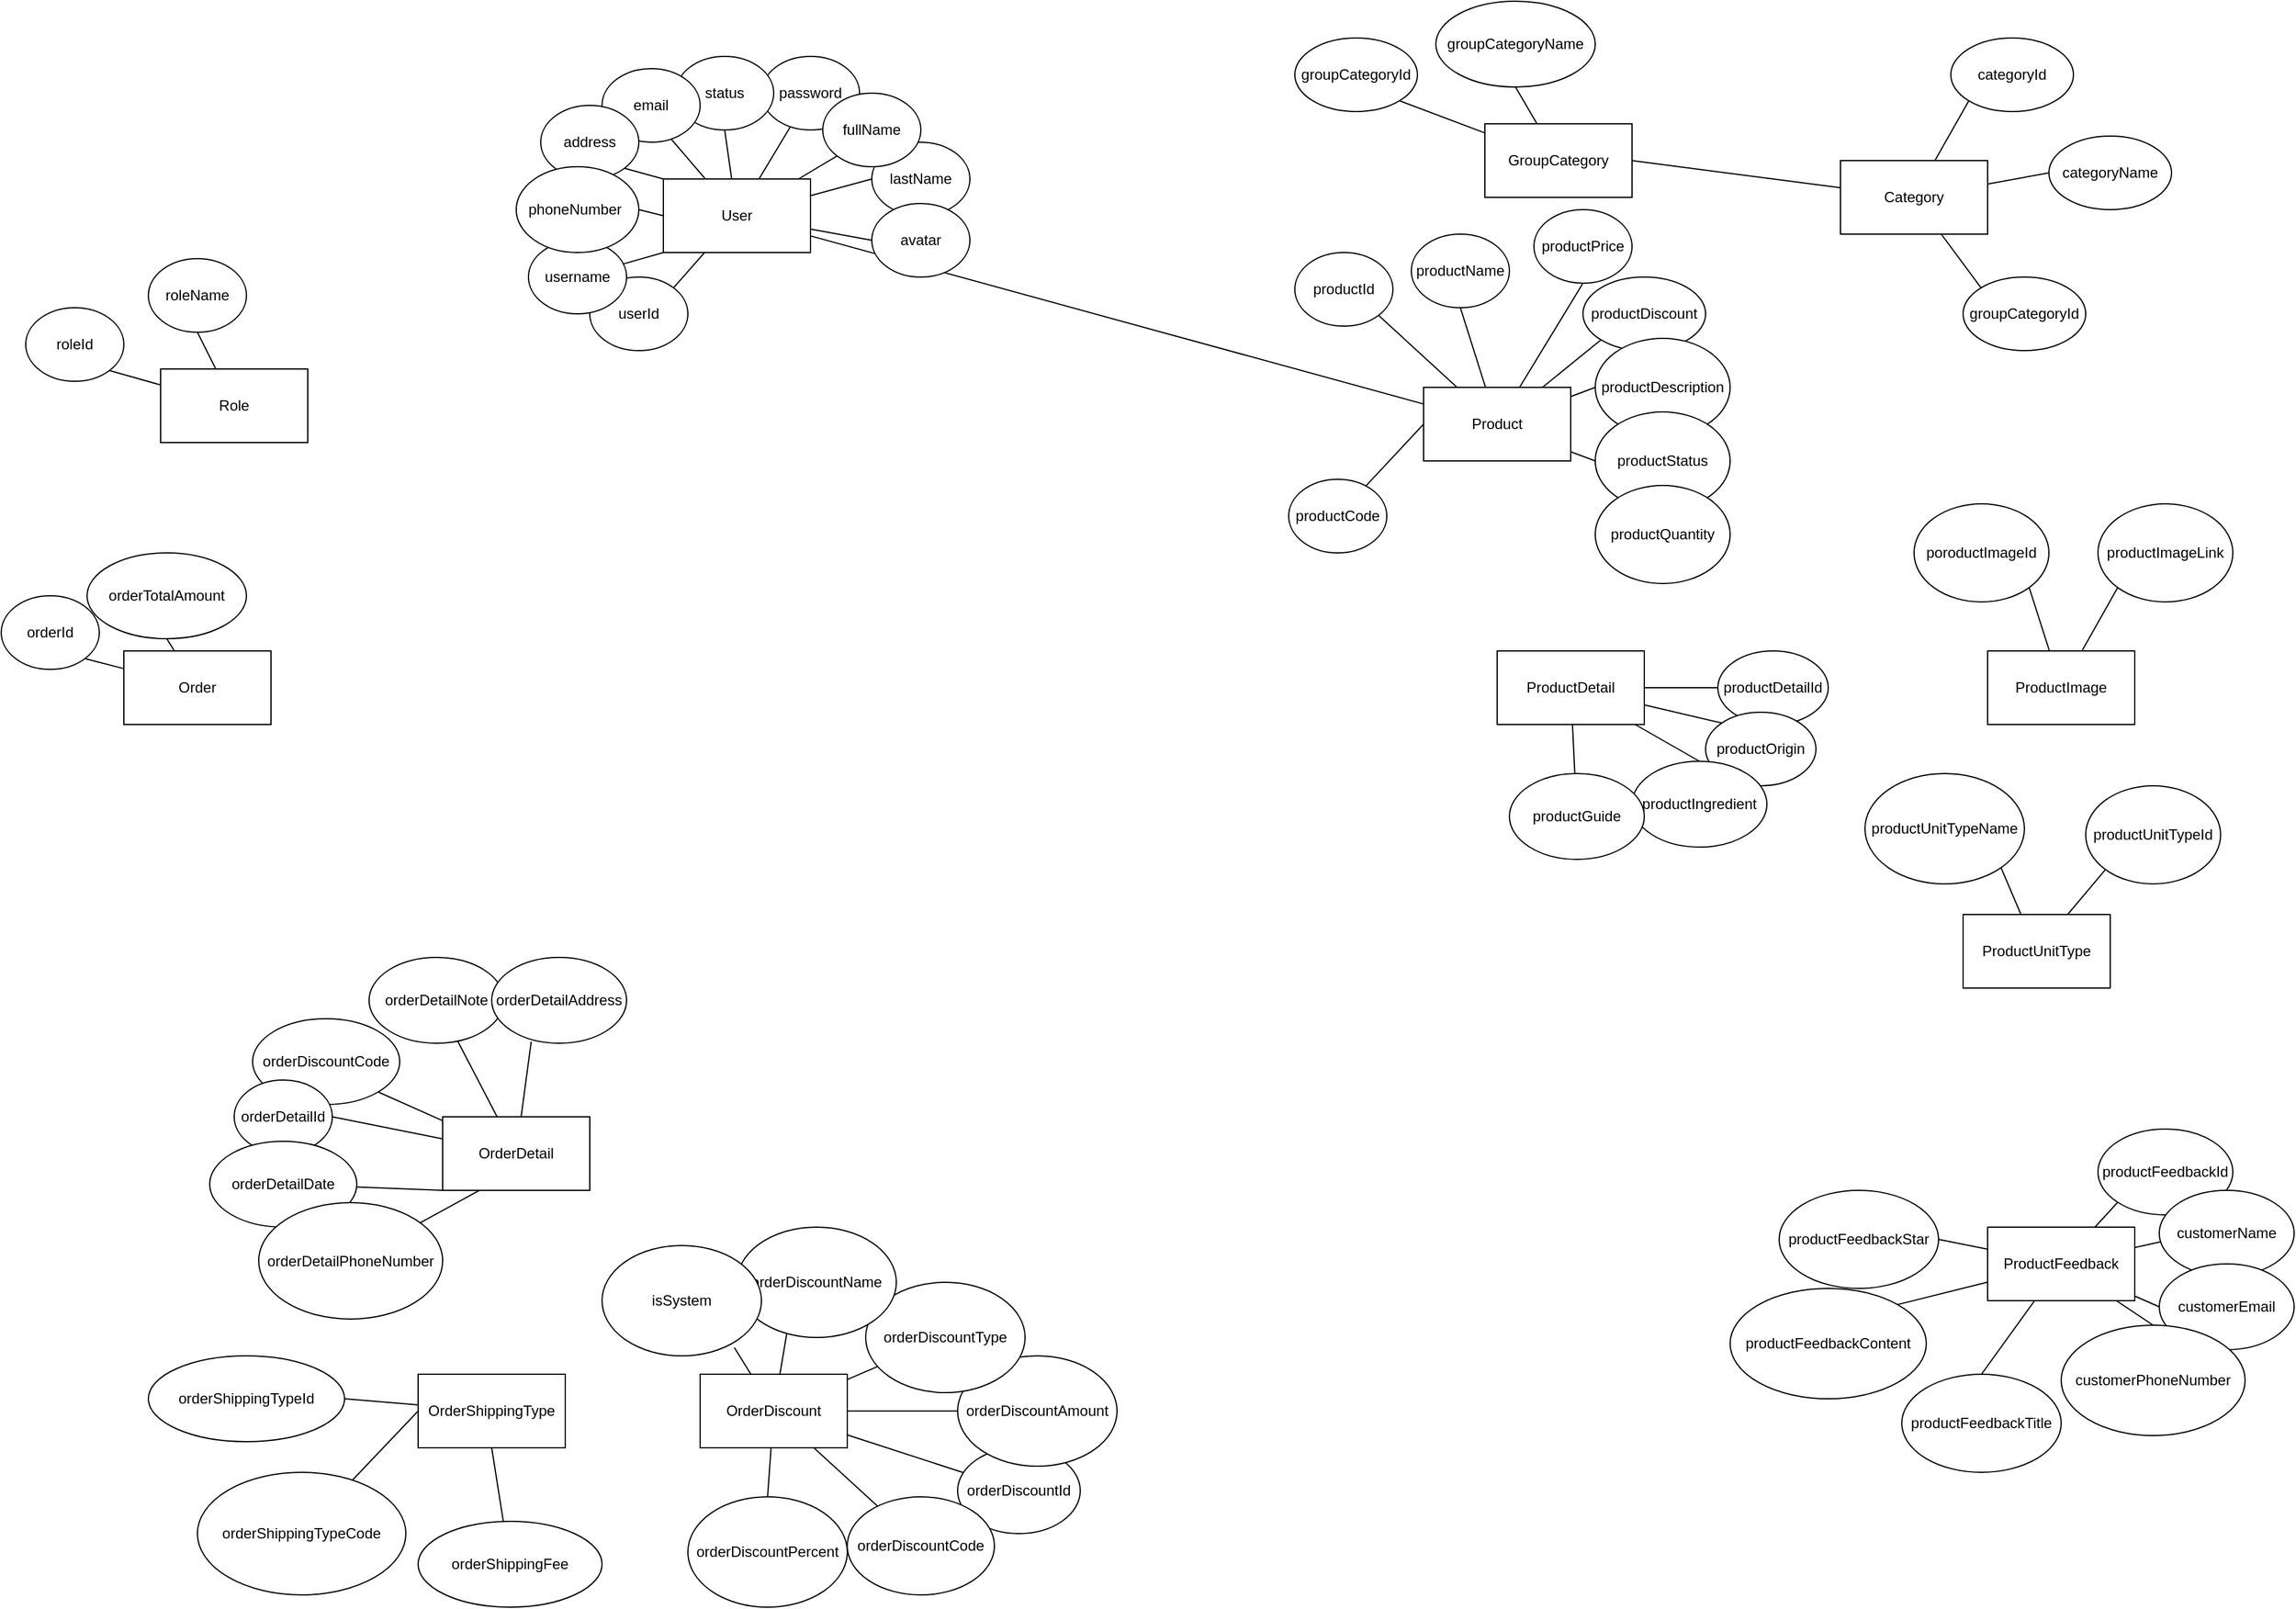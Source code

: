<mxfile version="20.7.4" type="device" pages="2"><diagram id="JvMWLZDibAp0HYyZlB3v" name="Entity"><mxGraphModel dx="2762" dy="1061" grid="1" gridSize="10" guides="1" tooltips="1" connect="1" arrows="1" fold="1" page="1" pageScale="1" pageWidth="850" pageHeight="1100" math="0" shadow="0"><root><mxCell id="0"/><mxCell id="1" parent="0"/><mxCell id="zpzW8mg4JFHRA_DxpNAu-38" style="edgeStyle=none;rounded=0;orthogonalLoop=1;jettySize=auto;html=1;entryX=1;entryY=1;entryDx=0;entryDy=0;endArrow=none;endFill=0;" parent="1" source="zpzW8mg4JFHRA_DxpNAu-1" target="zpzW8mg4JFHRA_DxpNAu-36" edge="1"><mxGeometry relative="1" as="geometry"/></mxCell><mxCell id="zpzW8mg4JFHRA_DxpNAu-39" style="edgeStyle=none;rounded=0;orthogonalLoop=1;jettySize=auto;html=1;entryX=0.5;entryY=1;entryDx=0;entryDy=0;endArrow=none;endFill=0;" parent="1" source="zpzW8mg4JFHRA_DxpNAu-1" target="zpzW8mg4JFHRA_DxpNAu-32" edge="1"><mxGeometry relative="1" as="geometry"/></mxCell><mxCell id="zpzW8mg4JFHRA_DxpNAu-40" style="edgeStyle=none;rounded=0;orthogonalLoop=1;jettySize=auto;html=1;entryX=0.5;entryY=1;entryDx=0;entryDy=0;endArrow=none;endFill=0;" parent="1" source="zpzW8mg4JFHRA_DxpNAu-1" target="zpzW8mg4JFHRA_DxpNAu-31" edge="1"><mxGeometry relative="1" as="geometry"/></mxCell><mxCell id="zpzW8mg4JFHRA_DxpNAu-41" style="edgeStyle=none;rounded=0;orthogonalLoop=1;jettySize=auto;html=1;entryX=0;entryY=1;entryDx=0;entryDy=0;endArrow=none;endFill=0;" parent="1" source="zpzW8mg4JFHRA_DxpNAu-1" target="zpzW8mg4JFHRA_DxpNAu-34" edge="1"><mxGeometry relative="1" as="geometry"/></mxCell><mxCell id="zpzW8mg4JFHRA_DxpNAu-42" style="edgeStyle=none;rounded=0;orthogonalLoop=1;jettySize=auto;html=1;entryX=0;entryY=0.5;entryDx=0;entryDy=0;endArrow=none;endFill=0;" parent="1" source="zpzW8mg4JFHRA_DxpNAu-1" target="zpzW8mg4JFHRA_DxpNAu-35" edge="1"><mxGeometry relative="1" as="geometry"/></mxCell><mxCell id="zpzW8mg4JFHRA_DxpNAu-43" style="edgeStyle=none;rounded=0;orthogonalLoop=1;jettySize=auto;html=1;entryX=0;entryY=0.5;entryDx=0;entryDy=0;endArrow=none;endFill=0;" parent="1" source="zpzW8mg4JFHRA_DxpNAu-1" target="zpzW8mg4JFHRA_DxpNAu-37" edge="1"><mxGeometry relative="1" as="geometry"/></mxCell><mxCell id="zpzW8mg4JFHRA_DxpNAu-1" value="Product" style="rounded=0;whiteSpace=wrap;html=1;" parent="1" vertex="1"><mxGeometry x="530" y="315" width="120" height="60" as="geometry"/></mxCell><mxCell id="zpzW8mg4JFHRA_DxpNAu-13" style="rounded=0;orthogonalLoop=1;jettySize=auto;html=1;exitX=0;exitY=0.5;exitDx=0;exitDy=0;entryX=1;entryY=0.5;entryDx=0;entryDy=0;endArrow=none;endFill=0;" parent="1" source="zpzW8mg4JFHRA_DxpNAu-2" target="zpzW8mg4JFHRA_DxpNAu-9" edge="1"><mxGeometry relative="1" as="geometry"/></mxCell><mxCell id="zpzW8mg4JFHRA_DxpNAu-14" style="edgeStyle=none;rounded=0;orthogonalLoop=1;jettySize=auto;html=1;exitX=0;exitY=1;exitDx=0;exitDy=0;endArrow=none;endFill=0;" parent="1" source="zpzW8mg4JFHRA_DxpNAu-2" target="zpzW8mg4JFHRA_DxpNAu-7" edge="1"><mxGeometry relative="1" as="geometry"/></mxCell><mxCell id="zpzW8mg4JFHRA_DxpNAu-15" style="edgeStyle=none;rounded=0;orthogonalLoop=1;jettySize=auto;html=1;entryX=1;entryY=0;entryDx=0;entryDy=0;endArrow=none;endFill=0;" parent="1" source="zpzW8mg4JFHRA_DxpNAu-2" target="zpzW8mg4JFHRA_DxpNAu-6" edge="1"><mxGeometry relative="1" as="geometry"/></mxCell><mxCell id="zpzW8mg4JFHRA_DxpNAu-16" style="edgeStyle=none;rounded=0;orthogonalLoop=1;jettySize=auto;html=1;exitX=0;exitY=0;exitDx=0;exitDy=0;entryX=1;entryY=1;entryDx=0;entryDy=0;endArrow=none;endFill=0;" parent="1" source="zpzW8mg4JFHRA_DxpNAu-2" target="zpzW8mg4JFHRA_DxpNAu-8" edge="1"><mxGeometry relative="1" as="geometry"/></mxCell><mxCell id="zpzW8mg4JFHRA_DxpNAu-17" style="edgeStyle=none;rounded=0;orthogonalLoop=1;jettySize=auto;html=1;entryX=0.7;entryY=0.95;entryDx=0;entryDy=0;entryPerimeter=0;endArrow=none;endFill=0;" parent="1" source="zpzW8mg4JFHRA_DxpNAu-2" target="zpzW8mg4JFHRA_DxpNAu-5" edge="1"><mxGeometry relative="1" as="geometry"/></mxCell><mxCell id="zpzW8mg4JFHRA_DxpNAu-18" style="edgeStyle=none;rounded=0;orthogonalLoop=1;jettySize=auto;html=1;entryX=0.5;entryY=1;entryDx=0;entryDy=0;endArrow=none;endFill=0;" parent="1" source="zpzW8mg4JFHRA_DxpNAu-2" target="zpzW8mg4JFHRA_DxpNAu-4" edge="1"><mxGeometry relative="1" as="geometry"/></mxCell><mxCell id="zpzW8mg4JFHRA_DxpNAu-19" style="edgeStyle=none;rounded=0;orthogonalLoop=1;jettySize=auto;html=1;endArrow=none;endFill=0;" parent="1" source="zpzW8mg4JFHRA_DxpNAu-2" target="zpzW8mg4JFHRA_DxpNAu-3" edge="1"><mxGeometry relative="1" as="geometry"/></mxCell><mxCell id="zpzW8mg4JFHRA_DxpNAu-20" style="edgeStyle=none;rounded=0;orthogonalLoop=1;jettySize=auto;html=1;entryX=0;entryY=1;entryDx=0;entryDy=0;endArrow=none;endFill=0;" parent="1" source="zpzW8mg4JFHRA_DxpNAu-2" target="zpzW8mg4JFHRA_DxpNAu-11" edge="1"><mxGeometry relative="1" as="geometry"/></mxCell><mxCell id="zpzW8mg4JFHRA_DxpNAu-21" style="edgeStyle=none;rounded=0;orthogonalLoop=1;jettySize=auto;html=1;entryX=0;entryY=0.5;entryDx=0;entryDy=0;endArrow=none;endFill=0;" parent="1" source="zpzW8mg4JFHRA_DxpNAu-2" target="zpzW8mg4JFHRA_DxpNAu-10" edge="1"><mxGeometry relative="1" as="geometry"/></mxCell><mxCell id="zpzW8mg4JFHRA_DxpNAu-22" style="edgeStyle=none;rounded=0;orthogonalLoop=1;jettySize=auto;html=1;entryX=0;entryY=0.5;entryDx=0;entryDy=0;endArrow=none;endFill=0;" parent="1" source="zpzW8mg4JFHRA_DxpNAu-2" target="zpzW8mg4JFHRA_DxpNAu-12" edge="1"><mxGeometry relative="1" as="geometry"/></mxCell><mxCell id="X8-3w9fPdbcI7BCd3k1b-1" style="edgeStyle=none;rounded=0;orthogonalLoop=1;jettySize=auto;html=1;endArrow=none;endFill=0;" edge="1" parent="1" source="zpzW8mg4JFHRA_DxpNAu-2" target="zpzW8mg4JFHRA_DxpNAu-1"><mxGeometry relative="1" as="geometry"/></mxCell><mxCell id="zpzW8mg4JFHRA_DxpNAu-2" value="User" style="rounded=0;whiteSpace=wrap;html=1;" parent="1" vertex="1"><mxGeometry x="-90" y="145" width="120" height="60" as="geometry"/></mxCell><mxCell id="zpzW8mg4JFHRA_DxpNAu-3" value="password" style="ellipse;whiteSpace=wrap;html=1;" parent="1" vertex="1"><mxGeometry x="-10" y="45" width="80" height="60" as="geometry"/></mxCell><mxCell id="zpzW8mg4JFHRA_DxpNAu-4" value="status" style="ellipse;whiteSpace=wrap;html=1;" parent="1" vertex="1"><mxGeometry x="-80" y="45" width="80" height="60" as="geometry"/></mxCell><mxCell id="zpzW8mg4JFHRA_DxpNAu-5" value="email" style="ellipse;whiteSpace=wrap;html=1;" parent="1" vertex="1"><mxGeometry x="-140" y="55" width="80" height="60" as="geometry"/></mxCell><mxCell id="zpzW8mg4JFHRA_DxpNAu-6" value="userId" style="ellipse;whiteSpace=wrap;html=1;" parent="1" vertex="1"><mxGeometry x="-150" y="225" width="80" height="60" as="geometry"/></mxCell><mxCell id="zpzW8mg4JFHRA_DxpNAu-7" value="username" style="ellipse;whiteSpace=wrap;html=1;" parent="1" vertex="1"><mxGeometry x="-200" y="195" width="80" height="60" as="geometry"/></mxCell><mxCell id="zpzW8mg4JFHRA_DxpNAu-8" value="address" style="ellipse;whiteSpace=wrap;html=1;" parent="1" vertex="1"><mxGeometry x="-190" y="85" width="80" height="60" as="geometry"/></mxCell><mxCell id="zpzW8mg4JFHRA_DxpNAu-9" value="phoneNumber&lt;span style=&quot;white-space: pre;&quot;&gt;&#9;&lt;/span&gt;" style="ellipse;whiteSpace=wrap;html=1;" parent="1" vertex="1"><mxGeometry x="-210" y="135" width="100" height="70" as="geometry"/></mxCell><mxCell id="zpzW8mg4JFHRA_DxpNAu-10" value="lastName" style="ellipse;whiteSpace=wrap;html=1;" parent="1" vertex="1"><mxGeometry x="80" y="115" width="80" height="60" as="geometry"/></mxCell><mxCell id="zpzW8mg4JFHRA_DxpNAu-11" value="fullName" style="ellipse;whiteSpace=wrap;html=1;" parent="1" vertex="1"><mxGeometry x="40" y="75" width="80" height="60" as="geometry"/></mxCell><mxCell id="zpzW8mg4JFHRA_DxpNAu-12" value="avatar" style="ellipse;whiteSpace=wrap;html=1;" parent="1" vertex="1"><mxGeometry x="80" y="165" width="80" height="60" as="geometry"/></mxCell><mxCell id="zpzW8mg4JFHRA_DxpNAu-28" style="edgeStyle=none;rounded=0;orthogonalLoop=1;jettySize=auto;html=1;entryX=0.5;entryY=1;entryDx=0;entryDy=0;endArrow=none;endFill=0;" parent="1" source="zpzW8mg4JFHRA_DxpNAu-24" target="zpzW8mg4JFHRA_DxpNAu-26" edge="1"><mxGeometry relative="1" as="geometry"/></mxCell><mxCell id="zpzW8mg4JFHRA_DxpNAu-30" style="edgeStyle=none;rounded=0;orthogonalLoop=1;jettySize=auto;html=1;entryX=1;entryY=1;entryDx=0;entryDy=0;endArrow=none;endFill=0;" parent="1" source="zpzW8mg4JFHRA_DxpNAu-24" target="zpzW8mg4JFHRA_DxpNAu-25" edge="1"><mxGeometry relative="1" as="geometry"/></mxCell><mxCell id="zpzW8mg4JFHRA_DxpNAu-24" value="Role" style="rounded=0;whiteSpace=wrap;html=1;" parent="1" vertex="1"><mxGeometry x="-500" y="300" width="120" height="60" as="geometry"/></mxCell><mxCell id="zpzW8mg4JFHRA_DxpNAu-25" value="roleId" style="ellipse;whiteSpace=wrap;html=1;" parent="1" vertex="1"><mxGeometry x="-610" y="250" width="80" height="60" as="geometry"/></mxCell><mxCell id="zpzW8mg4JFHRA_DxpNAu-26" value="roleName" style="ellipse;whiteSpace=wrap;html=1;" parent="1" vertex="1"><mxGeometry x="-510" y="210" width="80" height="60" as="geometry"/></mxCell><mxCell id="zpzW8mg4JFHRA_DxpNAu-31" value="productPrice" style="ellipse;whiteSpace=wrap;html=1;" parent="1" vertex="1"><mxGeometry x="620" y="170" width="80" height="60" as="geometry"/></mxCell><mxCell id="zpzW8mg4JFHRA_DxpNAu-32" value="productName" style="ellipse;whiteSpace=wrap;html=1;" parent="1" vertex="1"><mxGeometry x="520" y="190" width="80" height="60" as="geometry"/></mxCell><mxCell id="zpzW8mg4JFHRA_DxpNAu-34" value="productDiscount" style="ellipse;whiteSpace=wrap;html=1;" parent="1" vertex="1"><mxGeometry x="660" y="225" width="100" height="60" as="geometry"/></mxCell><mxCell id="zpzW8mg4JFHRA_DxpNAu-35" value="productDescription" style="ellipse;whiteSpace=wrap;html=1;" parent="1" vertex="1"><mxGeometry x="670" y="275" width="110" height="80" as="geometry"/></mxCell><mxCell id="zpzW8mg4JFHRA_DxpNAu-36" value="productId" style="ellipse;whiteSpace=wrap;html=1;" parent="1" vertex="1"><mxGeometry x="425" y="205" width="80" height="60" as="geometry"/></mxCell><mxCell id="zpzW8mg4JFHRA_DxpNAu-37" value="productStatus" style="ellipse;whiteSpace=wrap;html=1;" parent="1" vertex="1"><mxGeometry x="670" y="335" width="110" height="80" as="geometry"/></mxCell><mxCell id="zpzW8mg4JFHRA_DxpNAu-44" value="productQuantity" style="ellipse;whiteSpace=wrap;html=1;" parent="1" vertex="1"><mxGeometry x="670" y="395" width="110" height="80" as="geometry"/></mxCell><mxCell id="zpzW8mg4JFHRA_DxpNAu-54" style="edgeStyle=none;rounded=0;orthogonalLoop=1;jettySize=auto;html=1;entryX=0;entryY=0;entryDx=0;entryDy=0;endArrow=none;endFill=0;" parent="1" source="zpzW8mg4JFHRA_DxpNAu-45" target="zpzW8mg4JFHRA_DxpNAu-50" edge="1"><mxGeometry relative="1" as="geometry"/></mxCell><mxCell id="zpzW8mg4JFHRA_DxpNAu-55" style="edgeStyle=none;rounded=0;orthogonalLoop=1;jettySize=auto;html=1;entryX=0.5;entryY=0;entryDx=0;entryDy=0;endArrow=none;endFill=0;" parent="1" source="zpzW8mg4JFHRA_DxpNAu-45" target="zpzW8mg4JFHRA_DxpNAu-52" edge="1"><mxGeometry relative="1" as="geometry"/></mxCell><mxCell id="zpzW8mg4JFHRA_DxpNAu-56" style="edgeStyle=none;rounded=0;orthogonalLoop=1;jettySize=auto;html=1;endArrow=none;endFill=0;" parent="1" source="zpzW8mg4JFHRA_DxpNAu-45" target="zpzW8mg4JFHRA_DxpNAu-53" edge="1"><mxGeometry relative="1" as="geometry"/></mxCell><mxCell id="zpzW8mg4JFHRA_DxpNAu-45" value="ProductDetail" style="rounded=0;whiteSpace=wrap;html=1;" parent="1" vertex="1"><mxGeometry x="590" y="530" width="120" height="60" as="geometry"/></mxCell><mxCell id="zpzW8mg4JFHRA_DxpNAu-48" style="edgeStyle=none;rounded=0;orthogonalLoop=1;jettySize=auto;html=1;entryX=1;entryY=0.5;entryDx=0;entryDy=0;endArrow=none;endFill=0;" parent="1" source="zpzW8mg4JFHRA_DxpNAu-47" target="zpzW8mg4JFHRA_DxpNAu-45" edge="1"><mxGeometry relative="1" as="geometry"/></mxCell><mxCell id="zpzW8mg4JFHRA_DxpNAu-47" value="productDetailId" style="ellipse;whiteSpace=wrap;html=1;" parent="1" vertex="1"><mxGeometry x="770" y="530" width="90" height="60" as="geometry"/></mxCell><mxCell id="zpzW8mg4JFHRA_DxpNAu-50" value="productOrigin" style="ellipse;whiteSpace=wrap;html=1;" parent="1" vertex="1"><mxGeometry x="760" y="580" width="90" height="60" as="geometry"/></mxCell><mxCell id="zpzW8mg4JFHRA_DxpNAu-52" value="productIngredient" style="ellipse;whiteSpace=wrap;html=1;" parent="1" vertex="1"><mxGeometry x="700" y="620" width="110" height="70" as="geometry"/></mxCell><mxCell id="zpzW8mg4JFHRA_DxpNAu-53" value="productGuide" style="ellipse;whiteSpace=wrap;html=1;" parent="1" vertex="1"><mxGeometry x="600" y="630" width="110" height="70" as="geometry"/></mxCell><mxCell id="zpzW8mg4JFHRA_DxpNAu-67" style="edgeStyle=none;rounded=0;orthogonalLoop=1;jettySize=auto;html=1;entryX=1;entryY=0.5;entryDx=0;entryDy=0;endArrow=none;endFill=0;" parent="1" source="zpzW8mg4JFHRA_DxpNAu-58" target="zpzW8mg4JFHRA_DxpNAu-65" edge="1"><mxGeometry relative="1" as="geometry"/></mxCell><mxCell id="zpzW8mg4JFHRA_DxpNAu-68" style="edgeStyle=none;rounded=0;orthogonalLoop=1;jettySize=auto;html=1;entryX=1;entryY=0;entryDx=0;entryDy=0;endArrow=none;endFill=0;" parent="1" source="zpzW8mg4JFHRA_DxpNAu-58" target="zpzW8mg4JFHRA_DxpNAu-64" edge="1"><mxGeometry relative="1" as="geometry"/></mxCell><mxCell id="zpzW8mg4JFHRA_DxpNAu-69" style="edgeStyle=none;rounded=0;orthogonalLoop=1;jettySize=auto;html=1;entryX=0.5;entryY=0;entryDx=0;entryDy=0;endArrow=none;endFill=0;" parent="1" source="zpzW8mg4JFHRA_DxpNAu-58" target="zpzW8mg4JFHRA_DxpNAu-63" edge="1"><mxGeometry relative="1" as="geometry"/></mxCell><mxCell id="zpzW8mg4JFHRA_DxpNAu-70" style="edgeStyle=none;rounded=0;orthogonalLoop=1;jettySize=auto;html=1;entryX=0.5;entryY=0;entryDx=0;entryDy=0;endArrow=none;endFill=0;" parent="1" source="zpzW8mg4JFHRA_DxpNAu-58" target="zpzW8mg4JFHRA_DxpNAu-62" edge="1"><mxGeometry relative="1" as="geometry"/></mxCell><mxCell id="zpzW8mg4JFHRA_DxpNAu-71" style="edgeStyle=none;rounded=0;orthogonalLoop=1;jettySize=auto;html=1;entryX=0;entryY=0.5;entryDx=0;entryDy=0;endArrow=none;endFill=0;" parent="1" source="zpzW8mg4JFHRA_DxpNAu-58" target="zpzW8mg4JFHRA_DxpNAu-61" edge="1"><mxGeometry relative="1" as="geometry"/></mxCell><mxCell id="zpzW8mg4JFHRA_DxpNAu-72" style="edgeStyle=none;rounded=0;orthogonalLoop=1;jettySize=auto;html=1;entryX=0.009;entryY=0.6;entryDx=0;entryDy=0;entryPerimeter=0;endArrow=none;endFill=0;" parent="1" source="zpzW8mg4JFHRA_DxpNAu-58" target="zpzW8mg4JFHRA_DxpNAu-60" edge="1"><mxGeometry relative="1" as="geometry"/></mxCell><mxCell id="zpzW8mg4JFHRA_DxpNAu-73" style="edgeStyle=none;rounded=0;orthogonalLoop=1;jettySize=auto;html=1;entryX=0;entryY=1;entryDx=0;entryDy=0;endArrow=none;endFill=0;" parent="1" source="zpzW8mg4JFHRA_DxpNAu-58" target="zpzW8mg4JFHRA_DxpNAu-59" edge="1"><mxGeometry relative="1" as="geometry"/></mxCell><mxCell id="zpzW8mg4JFHRA_DxpNAu-58" value="ProductFeedback" style="rounded=0;whiteSpace=wrap;html=1;" parent="1" vertex="1"><mxGeometry x="990" y="1000" width="120" height="60" as="geometry"/></mxCell><mxCell id="zpzW8mg4JFHRA_DxpNAu-59" value="productFeedbackId" style="ellipse;whiteSpace=wrap;html=1;" parent="1" vertex="1"><mxGeometry x="1080" y="920" width="110" height="70" as="geometry"/></mxCell><mxCell id="zpzW8mg4JFHRA_DxpNAu-60" value="customerName" style="ellipse;whiteSpace=wrap;html=1;" parent="1" vertex="1"><mxGeometry x="1130" y="970" width="110" height="70" as="geometry"/></mxCell><mxCell id="zpzW8mg4JFHRA_DxpNAu-61" value="customerEmail" style="ellipse;whiteSpace=wrap;html=1;" parent="1" vertex="1"><mxGeometry x="1130" y="1030" width="110" height="70" as="geometry"/></mxCell><mxCell id="zpzW8mg4JFHRA_DxpNAu-62" value="customerPhoneNumber" style="ellipse;whiteSpace=wrap;html=1;" parent="1" vertex="1"><mxGeometry x="1050" y="1080" width="150" height="90" as="geometry"/></mxCell><mxCell id="zpzW8mg4JFHRA_DxpNAu-63" value="productFeedbackTitle" style="ellipse;whiteSpace=wrap;html=1;" parent="1" vertex="1"><mxGeometry x="920" y="1120" width="130" height="80" as="geometry"/></mxCell><mxCell id="zpzW8mg4JFHRA_DxpNAu-64" value="productFeedbackContent" style="ellipse;whiteSpace=wrap;html=1;" parent="1" vertex="1"><mxGeometry x="780" y="1050" width="160" height="90" as="geometry"/></mxCell><mxCell id="zpzW8mg4JFHRA_DxpNAu-65" value="productFeedbackStar" style="ellipse;whiteSpace=wrap;html=1;" parent="1" vertex="1"><mxGeometry x="820" y="970" width="130" height="80" as="geometry"/></mxCell><mxCell id="zpzW8mg4JFHRA_DxpNAu-77" style="edgeStyle=none;rounded=0;orthogonalLoop=1;jettySize=auto;html=1;entryX=1;entryY=1;entryDx=0;entryDy=0;endArrow=none;endFill=0;" parent="1" source="zpzW8mg4JFHRA_DxpNAu-74" target="zpzW8mg4JFHRA_DxpNAu-75" edge="1"><mxGeometry relative="1" as="geometry"/></mxCell><mxCell id="zpzW8mg4JFHRA_DxpNAu-78" style="edgeStyle=none;rounded=0;orthogonalLoop=1;jettySize=auto;html=1;entryX=0;entryY=1;entryDx=0;entryDy=0;endArrow=none;endFill=0;" parent="1" source="zpzW8mg4JFHRA_DxpNAu-74" target="zpzW8mg4JFHRA_DxpNAu-76" edge="1"><mxGeometry relative="1" as="geometry"/></mxCell><mxCell id="zpzW8mg4JFHRA_DxpNAu-74" value="ProductImage" style="rounded=0;whiteSpace=wrap;html=1;" parent="1" vertex="1"><mxGeometry x="990" y="530" width="120" height="60" as="geometry"/></mxCell><mxCell id="zpzW8mg4JFHRA_DxpNAu-75" value="poroductImageId" style="ellipse;whiteSpace=wrap;html=1;" parent="1" vertex="1"><mxGeometry x="930" y="410" width="110" height="80" as="geometry"/></mxCell><mxCell id="zpzW8mg4JFHRA_DxpNAu-76" value="productImageLink" style="ellipse;whiteSpace=wrap;html=1;" parent="1" vertex="1"><mxGeometry x="1080" y="410" width="110" height="80" as="geometry"/></mxCell><mxCell id="zpzW8mg4JFHRA_DxpNAu-83" style="edgeStyle=none;rounded=0;orthogonalLoop=1;jettySize=auto;html=1;entryX=1;entryY=1;entryDx=0;entryDy=0;endArrow=none;endFill=0;" parent="1" source="zpzW8mg4JFHRA_DxpNAu-79" target="zpzW8mg4JFHRA_DxpNAu-81" edge="1"><mxGeometry relative="1" as="geometry"/></mxCell><mxCell id="zpzW8mg4JFHRA_DxpNAu-84" style="edgeStyle=none;rounded=0;orthogonalLoop=1;jettySize=auto;html=1;entryX=0;entryY=1;entryDx=0;entryDy=0;endArrow=none;endFill=0;" parent="1" source="zpzW8mg4JFHRA_DxpNAu-79" target="zpzW8mg4JFHRA_DxpNAu-80" edge="1"><mxGeometry relative="1" as="geometry"/></mxCell><mxCell id="zpzW8mg4JFHRA_DxpNAu-79" value="ProductUnitType" style="rounded=0;whiteSpace=wrap;html=1;" parent="1" vertex="1"><mxGeometry x="970" y="745" width="120" height="60" as="geometry"/></mxCell><mxCell id="zpzW8mg4JFHRA_DxpNAu-80" value="productUnitTypeId" style="ellipse;whiteSpace=wrap;html=1;" parent="1" vertex="1"><mxGeometry x="1070" y="640" width="110" height="80" as="geometry"/></mxCell><mxCell id="zpzW8mg4JFHRA_DxpNAu-81" value="productUnitTypeName" style="ellipse;whiteSpace=wrap;html=1;" parent="1" vertex="1"><mxGeometry x="890" y="630" width="130" height="90" as="geometry"/></mxCell><mxCell id="zpzW8mg4JFHRA_DxpNAu-86" style="edgeStyle=none;rounded=0;orthogonalLoop=1;jettySize=auto;html=1;entryX=0;entryY=0.5;entryDx=0;entryDy=0;endArrow=none;endFill=0;" parent="1" source="zpzW8mg4JFHRA_DxpNAu-85" target="zpzW8mg4JFHRA_DxpNAu-1" edge="1"><mxGeometry relative="1" as="geometry"/></mxCell><mxCell id="zpzW8mg4JFHRA_DxpNAu-85" value="productCode" style="ellipse;whiteSpace=wrap;html=1;" parent="1" vertex="1"><mxGeometry x="420" y="390" width="80" height="60" as="geometry"/></mxCell><mxCell id="zpzW8mg4JFHRA_DxpNAu-95" style="edgeStyle=none;rounded=0;orthogonalLoop=1;jettySize=auto;html=1;entryX=1;entryY=1;entryDx=0;entryDy=0;endArrow=none;endFill=0;" parent="1" source="zpzW8mg4JFHRA_DxpNAu-88" target="zpzW8mg4JFHRA_DxpNAu-89" edge="1"><mxGeometry relative="1" as="geometry"/></mxCell><mxCell id="zpzW8mg4JFHRA_DxpNAu-96" style="edgeStyle=none;rounded=0;orthogonalLoop=1;jettySize=auto;html=1;entryX=0.5;entryY=1;entryDx=0;entryDy=0;endArrow=none;endFill=0;" parent="1" source="zpzW8mg4JFHRA_DxpNAu-88" target="zpzW8mg4JFHRA_DxpNAu-93" edge="1"><mxGeometry relative="1" as="geometry"/></mxCell><mxCell id="zpzW8mg4JFHRA_DxpNAu-88" value="Order" style="rounded=0;whiteSpace=wrap;html=1;" parent="1" vertex="1"><mxGeometry x="-530" y="530" width="120" height="60" as="geometry"/></mxCell><mxCell id="zpzW8mg4JFHRA_DxpNAu-89" value="orderId" style="ellipse;whiteSpace=wrap;html=1;" parent="1" vertex="1"><mxGeometry x="-630" y="485" width="80" height="60" as="geometry"/></mxCell><mxCell id="zpzW8mg4JFHRA_DxpNAu-90" value="orderDiscountCode" style="ellipse;whiteSpace=wrap;html=1;" parent="1" vertex="1"><mxGeometry x="-425" y="830" width="120" height="70" as="geometry"/></mxCell><mxCell id="zpzW8mg4JFHRA_DxpNAu-93" value="orderTotalAmount" style="ellipse;whiteSpace=wrap;html=1;" parent="1" vertex="1"><mxGeometry x="-560" y="450" width="130" height="70" as="geometry"/></mxCell><mxCell id="zpzW8mg4JFHRA_DxpNAu-94" value="orderDetailId" style="ellipse;whiteSpace=wrap;html=1;" parent="1" vertex="1"><mxGeometry x="-440" y="880" width="80" height="60" as="geometry"/></mxCell><mxCell id="zpzW8mg4JFHRA_DxpNAu-105" style="edgeStyle=none;rounded=0;orthogonalLoop=1;jettySize=auto;html=1;entryX=1;entryY=0.5;entryDx=0;entryDy=0;endArrow=none;endFill=0;" parent="1" source="zpzW8mg4JFHRA_DxpNAu-97" target="zpzW8mg4JFHRA_DxpNAu-94" edge="1"><mxGeometry relative="1" as="geometry"/></mxCell><mxCell id="zpzW8mg4JFHRA_DxpNAu-106" style="edgeStyle=none;rounded=0;orthogonalLoop=1;jettySize=auto;html=1;entryX=1;entryY=1;entryDx=0;entryDy=0;endArrow=none;endFill=0;" parent="1" source="zpzW8mg4JFHRA_DxpNAu-97" target="zpzW8mg4JFHRA_DxpNAu-90" edge="1"><mxGeometry relative="1" as="geometry"/></mxCell><mxCell id="5VDeVzubRIZV-J2jUCo9-11" style="edgeStyle=none;rounded=0;orthogonalLoop=1;jettySize=auto;html=1;endArrow=none;endFill=0;" parent="1" source="zpzW8mg4JFHRA_DxpNAu-97" target="5VDeVzubRIZV-J2jUCo9-10" edge="1"><mxGeometry relative="1" as="geometry"/></mxCell><mxCell id="5VDeVzubRIZV-J2jUCo9-15" style="edgeStyle=none;rounded=0;orthogonalLoop=1;jettySize=auto;html=1;entryX=0.293;entryY=0.981;entryDx=0;entryDy=0;entryPerimeter=0;endArrow=none;endFill=0;" parent="1" source="zpzW8mg4JFHRA_DxpNAu-97" target="5VDeVzubRIZV-J2jUCo9-14" edge="1"><mxGeometry relative="1" as="geometry"/></mxCell><mxCell id="zpzW8mg4JFHRA_DxpNAu-97" value="OrderDetail" style="rounded=0;whiteSpace=wrap;html=1;" parent="1" vertex="1"><mxGeometry x="-270" y="910" width="120" height="60" as="geometry"/></mxCell><mxCell id="zpzW8mg4JFHRA_DxpNAu-100" style="edgeStyle=none;rounded=0;orthogonalLoop=1;jettySize=auto;html=1;entryX=1;entryY=0.5;entryDx=0;entryDy=0;endArrow=none;endFill=0;" parent="1" source="zpzW8mg4JFHRA_DxpNAu-98" target="zpzW8mg4JFHRA_DxpNAu-99" edge="1"><mxGeometry relative="1" as="geometry"/></mxCell><mxCell id="zpzW8mg4JFHRA_DxpNAu-98" value="OrderShippingType" style="rounded=0;whiteSpace=wrap;html=1;" parent="1" vertex="1"><mxGeometry x="-290" y="1120" width="120" height="60" as="geometry"/></mxCell><mxCell id="zpzW8mg4JFHRA_DxpNAu-99" value="orderShippingTypeId" style="ellipse;whiteSpace=wrap;html=1;" parent="1" vertex="1"><mxGeometry x="-510" y="1105" width="160" height="70" as="geometry"/></mxCell><mxCell id="zpzW8mg4JFHRA_DxpNAu-102" style="edgeStyle=none;rounded=0;orthogonalLoop=1;jettySize=auto;html=1;entryX=0;entryY=0.5;entryDx=0;entryDy=0;endArrow=none;endFill=0;" parent="1" source="zpzW8mg4JFHRA_DxpNAu-101" target="zpzW8mg4JFHRA_DxpNAu-98" edge="1"><mxGeometry relative="1" as="geometry"/></mxCell><mxCell id="zpzW8mg4JFHRA_DxpNAu-101" value="orderShippingTypeCode" style="ellipse;whiteSpace=wrap;html=1;" parent="1" vertex="1"><mxGeometry x="-470" y="1200" width="170" height="100" as="geometry"/></mxCell><mxCell id="zpzW8mg4JFHRA_DxpNAu-104" style="edgeStyle=none;rounded=0;orthogonalLoop=1;jettySize=auto;html=1;entryX=0.5;entryY=1;entryDx=0;entryDy=0;endArrow=none;endFill=0;" parent="1" source="zpzW8mg4JFHRA_DxpNAu-103" target="zpzW8mg4JFHRA_DxpNAu-98" edge="1"><mxGeometry relative="1" as="geometry"/></mxCell><mxCell id="zpzW8mg4JFHRA_DxpNAu-103" value="orderShippingFee" style="ellipse;whiteSpace=wrap;html=1;" parent="1" vertex="1"><mxGeometry x="-290" y="1240" width="150" height="70" as="geometry"/></mxCell><mxCell id="5VDeVzubRIZV-J2jUCo9-3" style="edgeStyle=none;rounded=0;orthogonalLoop=1;jettySize=auto;html=1;entryX=0.83;entryY=0.925;entryDx=0;entryDy=0;entryPerimeter=0;endArrow=none;endFill=0;" parent="1" source="zpzW8mg4JFHRA_DxpNAu-107" target="zpzW8mg4JFHRA_DxpNAu-117" edge="1"><mxGeometry relative="1" as="geometry"/></mxCell><mxCell id="5VDeVzubRIZV-J2jUCo9-4" style="edgeStyle=none;rounded=0;orthogonalLoop=1;jettySize=auto;html=1;entryX=0.313;entryY=0.961;entryDx=0;entryDy=0;entryPerimeter=0;endArrow=none;endFill=0;" parent="1" source="zpzW8mg4JFHRA_DxpNAu-107" target="zpzW8mg4JFHRA_DxpNAu-113" edge="1"><mxGeometry relative="1" as="geometry"/></mxCell><mxCell id="5VDeVzubRIZV-J2jUCo9-5" style="edgeStyle=none;rounded=0;orthogonalLoop=1;jettySize=auto;html=1;endArrow=none;endFill=0;" parent="1" source="zpzW8mg4JFHRA_DxpNAu-107" target="zpzW8mg4JFHRA_DxpNAu-112" edge="1"><mxGeometry relative="1" as="geometry"/></mxCell><mxCell id="5VDeVzubRIZV-J2jUCo9-6" style="edgeStyle=none;rounded=0;orthogonalLoop=1;jettySize=auto;html=1;endArrow=none;endFill=0;" parent="1" source="zpzW8mg4JFHRA_DxpNAu-107" target="zpzW8mg4JFHRA_DxpNAu-111" edge="1"><mxGeometry relative="1" as="geometry"/></mxCell><mxCell id="5VDeVzubRIZV-J2jUCo9-7" style="edgeStyle=none;rounded=0;orthogonalLoop=1;jettySize=auto;html=1;endArrow=none;endFill=0;" parent="1" source="zpzW8mg4JFHRA_DxpNAu-107" target="zpzW8mg4JFHRA_DxpNAu-108" edge="1"><mxGeometry relative="1" as="geometry"/></mxCell><mxCell id="5VDeVzubRIZV-J2jUCo9-8" style="edgeStyle=none;rounded=0;orthogonalLoop=1;jettySize=auto;html=1;endArrow=none;endFill=0;" parent="1" source="zpzW8mg4JFHRA_DxpNAu-107" target="zpzW8mg4JFHRA_DxpNAu-109" edge="1"><mxGeometry relative="1" as="geometry"/></mxCell><mxCell id="5VDeVzubRIZV-J2jUCo9-9" style="edgeStyle=none;rounded=0;orthogonalLoop=1;jettySize=auto;html=1;entryX=0.5;entryY=0;entryDx=0;entryDy=0;endArrow=none;endFill=0;" parent="1" source="zpzW8mg4JFHRA_DxpNAu-107" target="zpzW8mg4JFHRA_DxpNAu-110" edge="1"><mxGeometry relative="1" as="geometry"/></mxCell><mxCell id="zpzW8mg4JFHRA_DxpNAu-107" value="OrderDiscount" style="rounded=0;whiteSpace=wrap;html=1;" parent="1" vertex="1"><mxGeometry x="-60" y="1120" width="120" height="60" as="geometry"/></mxCell><mxCell id="zpzW8mg4JFHRA_DxpNAu-108" value="orderDiscountId" style="ellipse;whiteSpace=wrap;html=1;" parent="1" vertex="1"><mxGeometry x="150" y="1180" width="100" height="70" as="geometry"/></mxCell><mxCell id="zpzW8mg4JFHRA_DxpNAu-109" value="orderDiscountCode" style="ellipse;whiteSpace=wrap;html=1;" parent="1" vertex="1"><mxGeometry x="60" y="1220" width="120" height="80" as="geometry"/></mxCell><mxCell id="zpzW8mg4JFHRA_DxpNAu-110" value="orderDiscountPercent" style="ellipse;whiteSpace=wrap;html=1;" parent="1" vertex="1"><mxGeometry x="-70" y="1220" width="130" height="90" as="geometry"/></mxCell><mxCell id="zpzW8mg4JFHRA_DxpNAu-111" value="orderDiscountAmount" style="ellipse;whiteSpace=wrap;html=1;" parent="1" vertex="1"><mxGeometry x="150" y="1105" width="130" height="90" as="geometry"/></mxCell><mxCell id="zpzW8mg4JFHRA_DxpNAu-112" value="orderDiscountType" style="ellipse;whiteSpace=wrap;html=1;" parent="1" vertex="1"><mxGeometry x="75" y="1045" width="130" height="90" as="geometry"/></mxCell><mxCell id="zpzW8mg4JFHRA_DxpNAu-113" value="orderDiscountName" style="ellipse;whiteSpace=wrap;html=1;" parent="1" vertex="1"><mxGeometry x="-30" y="1000" width="130" height="90" as="geometry"/></mxCell><mxCell id="zpzW8mg4JFHRA_DxpNAu-117" value="isSystem" style="ellipse;whiteSpace=wrap;html=1;" parent="1" vertex="1"><mxGeometry x="-140" y="1015" width="130" height="90" as="geometry"/></mxCell><mxCell id="zpzW8mg4JFHRA_DxpNAu-121" style="edgeStyle=none;rounded=0;orthogonalLoop=1;jettySize=auto;html=1;entryX=0;entryY=1;entryDx=0;entryDy=0;endArrow=none;endFill=0;" parent="1" source="zpzW8mg4JFHRA_DxpNAu-118" target="zpzW8mg4JFHRA_DxpNAu-119" edge="1"><mxGeometry relative="1" as="geometry"/></mxCell><mxCell id="zpzW8mg4JFHRA_DxpNAu-122" style="edgeStyle=none;rounded=0;orthogonalLoop=1;jettySize=auto;html=1;entryX=0;entryY=0.5;entryDx=0;entryDy=0;endArrow=none;endFill=0;" parent="1" source="zpzW8mg4JFHRA_DxpNAu-118" target="zpzW8mg4JFHRA_DxpNAu-120" edge="1"><mxGeometry relative="1" as="geometry"/></mxCell><mxCell id="epjlq57Vdz13jLhMsrjp-5" style="rounded=0;orthogonalLoop=1;jettySize=auto;html=1;entryX=0;entryY=0;entryDx=0;entryDy=0;endArrow=none;endFill=0;" edge="1" parent="1" source="zpzW8mg4JFHRA_DxpNAu-118" target="epjlq57Vdz13jLhMsrjp-2"><mxGeometry relative="1" as="geometry"/></mxCell><mxCell id="epjlq57Vdz13jLhMsrjp-8" style="edgeStyle=none;rounded=0;orthogonalLoop=1;jettySize=auto;html=1;entryX=1;entryY=0.5;entryDx=0;entryDy=0;endArrow=none;endFill=0;" edge="1" parent="1" source="zpzW8mg4JFHRA_DxpNAu-118" target="epjlq57Vdz13jLhMsrjp-1"><mxGeometry relative="1" as="geometry"/></mxCell><mxCell id="zpzW8mg4JFHRA_DxpNAu-118" value="Category" style="rounded=0;whiteSpace=wrap;html=1;" parent="1" vertex="1"><mxGeometry x="870" y="130" width="120" height="60" as="geometry"/></mxCell><mxCell id="zpzW8mg4JFHRA_DxpNAu-119" value="categoryId" style="ellipse;whiteSpace=wrap;html=1;" parent="1" vertex="1"><mxGeometry x="960" y="30" width="100" height="60" as="geometry"/></mxCell><mxCell id="zpzW8mg4JFHRA_DxpNAu-120" value="categoryName" style="ellipse;whiteSpace=wrap;html=1;" parent="1" vertex="1"><mxGeometry x="1040" y="110" width="100" height="60" as="geometry"/></mxCell><mxCell id="5VDeVzubRIZV-J2jUCo9-2" style="rounded=0;orthogonalLoop=1;jettySize=auto;html=1;entryX=0;entryY=1;entryDx=0;entryDy=0;endArrow=none;endFill=0;" parent="1" source="5VDeVzubRIZV-J2jUCo9-1" target="zpzW8mg4JFHRA_DxpNAu-97" edge="1"><mxGeometry relative="1" as="geometry"/></mxCell><mxCell id="5VDeVzubRIZV-J2jUCo9-1" value="orderDetailDate" style="ellipse;whiteSpace=wrap;html=1;" parent="1" vertex="1"><mxGeometry x="-460" y="930" width="120" height="70" as="geometry"/></mxCell><mxCell id="5VDeVzubRIZV-J2jUCo9-10" value="orderDetailNote" style="ellipse;whiteSpace=wrap;html=1;" parent="1" vertex="1"><mxGeometry x="-330" y="780" width="110" height="70" as="geometry"/></mxCell><mxCell id="5VDeVzubRIZV-J2jUCo9-13" style="edgeStyle=none;rounded=0;orthogonalLoop=1;jettySize=auto;html=1;entryX=0.25;entryY=1;entryDx=0;entryDy=0;endArrow=none;endFill=0;" parent="1" source="5VDeVzubRIZV-J2jUCo9-12" target="zpzW8mg4JFHRA_DxpNAu-97" edge="1"><mxGeometry relative="1" as="geometry"/></mxCell><mxCell id="5VDeVzubRIZV-J2jUCo9-12" value="orderDetailPhoneNumber" style="ellipse;whiteSpace=wrap;html=1;" parent="1" vertex="1"><mxGeometry x="-420" y="980" width="150" height="95" as="geometry"/></mxCell><mxCell id="5VDeVzubRIZV-J2jUCo9-14" value="orderDetailAddress" style="ellipse;whiteSpace=wrap;html=1;" parent="1" vertex="1"><mxGeometry x="-230" y="780" width="110" height="70" as="geometry"/></mxCell><mxCell id="epjlq57Vdz13jLhMsrjp-6" style="edgeStyle=none;rounded=0;orthogonalLoop=1;jettySize=auto;html=1;entryX=1;entryY=1;entryDx=0;entryDy=0;endArrow=none;endFill=0;" edge="1" parent="1" source="epjlq57Vdz13jLhMsrjp-1" target="epjlq57Vdz13jLhMsrjp-4"><mxGeometry relative="1" as="geometry"/></mxCell><mxCell id="epjlq57Vdz13jLhMsrjp-7" style="edgeStyle=none;rounded=0;orthogonalLoop=1;jettySize=auto;html=1;entryX=0.5;entryY=1;entryDx=0;entryDy=0;endArrow=none;endFill=0;" edge="1" parent="1" source="epjlq57Vdz13jLhMsrjp-1" target="epjlq57Vdz13jLhMsrjp-3"><mxGeometry relative="1" as="geometry"/></mxCell><mxCell id="epjlq57Vdz13jLhMsrjp-1" value="GroupCategory" style="rounded=0;whiteSpace=wrap;html=1;" vertex="1" parent="1"><mxGeometry x="580" y="100" width="120" height="60" as="geometry"/></mxCell><mxCell id="epjlq57Vdz13jLhMsrjp-2" value="groupCategoryId" style="ellipse;whiteSpace=wrap;html=1;" vertex="1" parent="1"><mxGeometry x="970" y="225" width="100" height="60" as="geometry"/></mxCell><mxCell id="epjlq57Vdz13jLhMsrjp-3" value="groupCategoryName" style="ellipse;whiteSpace=wrap;html=1;" vertex="1" parent="1"><mxGeometry x="540" width="130" height="70" as="geometry"/></mxCell><mxCell id="epjlq57Vdz13jLhMsrjp-4" value="groupCategoryId" style="ellipse;whiteSpace=wrap;html=1;" vertex="1" parent="1"><mxGeometry x="425" y="30" width="100" height="60" as="geometry"/></mxCell></root></mxGraphModel></diagram><diagram id="kopMyebfNr3jxiwnnu5S" name="EntityRelation"><mxGraphModel dx="2537" dy="936" grid="1" gridSize="10" guides="1" tooltips="1" connect="1" arrows="1" fold="1" page="1" pageScale="1" pageWidth="850" pageHeight="1100" math="0" shadow="0"><root><mxCell id="0"/><mxCell id="1" parent="0"/><mxCell id="KzMBui5uxfzKg7R7JIle-31" style="edgeStyle=none;rounded=0;orthogonalLoop=1;jettySize=auto;html=1;entryX=0;entryY=0.5;entryDx=0;entryDy=0;endArrow=classicThin;endFill=1;" parent="1" source="JzyTT9Svoed42wzzeSqE-1" target="u7YBbTbjxrwqJMPUUWfq-1" edge="1"><mxGeometry relative="1" as="geometry"/></mxCell><mxCell id="JzyTT9Svoed42wzzeSqE-1" value="OrderDetail" style="rounded=0;whiteSpace=wrap;html=1;" parent="1" vertex="1"><mxGeometry x="-810" y="590" width="120" height="60" as="geometry"/></mxCell><mxCell id="KzMBui5uxfzKg7R7JIle-34" style="edgeStyle=none;rounded=0;orthogonalLoop=1;jettySize=auto;html=1;entryX=0.25;entryY=1;entryDx=0;entryDy=0;endArrow=classicThin;endFill=1;" parent="1" source="DMj4TTi3yEDGtBgCfzw_-1" target="u7YBbTbjxrwqJMPUUWfq-1" edge="1"><mxGeometry relative="1" as="geometry"/></mxCell><mxCell id="DMj4TTi3yEDGtBgCfzw_-1" value="OrderShippingType" style="rounded=0;whiteSpace=wrap;html=1;" parent="1" vertex="1"><mxGeometry x="-710" y="740" width="120" height="60" as="geometry"/></mxCell><mxCell id="KzMBui5uxfzKg7R7JIle-35" style="edgeStyle=none;rounded=0;orthogonalLoop=1;jettySize=auto;html=1;entryX=0.75;entryY=1;entryDx=0;entryDy=0;endArrow=classicThin;endFill=1;" parent="1" source="H3LL1DZ85KmRhFlPPTYR-1" target="u7YBbTbjxrwqJMPUUWfq-1" edge="1"><mxGeometry relative="1" as="geometry"/></mxCell><mxCell id="H3LL1DZ85KmRhFlPPTYR-1" value="OrderDiscount" style="rounded=0;whiteSpace=wrap;html=1;" parent="1" vertex="1"><mxGeometry x="-515" y="740" width="120" height="60" as="geometry"/></mxCell><mxCell id="u7YBbTbjxrwqJMPUUWfq-1" value="Order" style="rounded=0;whiteSpace=wrap;html=1;" parent="1" vertex="1"><mxGeometry x="-620" y="570" width="120" height="60" as="geometry"/></mxCell><mxCell id="KzMBui5uxfzKg7R7JIle-2" style="edgeStyle=none;rounded=0;orthogonalLoop=1;jettySize=auto;html=1;entryX=0;entryY=1;entryDx=0;entryDy=0;endArrow=classicThin;endFill=1;" parent="1" source="m0t9LCB1OlF-alCG8OEj-1" target="vKaTzkI6Zzk6luIiTRjZ-1" edge="1"><mxGeometry relative="1" as="geometry"/></mxCell><mxCell id="m0t9LCB1OlF-alCG8OEj-1" value="User" style="rounded=0;whiteSpace=wrap;html=1;" parent="1" vertex="1"><mxGeometry x="-620" y="400" width="120" height="60" as="geometry"/></mxCell><mxCell id="vKaTzkI6Zzk6luIiTRjZ-1" value="Role" style="rounded=0;whiteSpace=wrap;html=1;" parent="1" vertex="1"><mxGeometry x="-460" y="280" width="120" height="60" as="geometry"/></mxCell><mxCell id="KzMBui5uxfzKg7R7JIle-8" style="edgeStyle=none;rounded=0;orthogonalLoop=1;jettySize=auto;html=1;entryX=1;entryY=0;entryDx=0;entryDy=0;endArrow=classicThin;endFill=1;" parent="1" source="FjN7aYYCQIDgWTI9lB7_-1" target="u7YBbTbjxrwqJMPUUWfq-1" edge="1"><mxGeometry relative="1" as="geometry"/></mxCell><mxCell id="KzMBui5uxfzKg7R7JIle-12" style="edgeStyle=none;rounded=0;orthogonalLoop=1;jettySize=auto;html=1;entryX=0;entryY=1;entryDx=0;entryDy=0;endArrow=classicThin;endFill=1;" parent="1" source="FjN7aYYCQIDgWTI9lB7_-1" target="SUQj42-ZC9EPGRi8dU3C-1" edge="1"><mxGeometry relative="1" as="geometry"/></mxCell><mxCell id="KzMBui5uxfzKg7R7JIle-20" style="edgeStyle=none;rounded=0;orthogonalLoop=1;jettySize=auto;html=1;entryX=0;entryY=0.5;entryDx=0;entryDy=0;endArrow=classicThin;endFill=1;" parent="1" source="FjN7aYYCQIDgWTI9lB7_-1" target="61Wa8-CF0zfjqKwqUPkb-1" edge="1"><mxGeometry relative="1" as="geometry"/></mxCell><mxCell id="KzMBui5uxfzKg7R7JIle-27" style="edgeStyle=none;rounded=0;orthogonalLoop=1;jettySize=auto;html=1;entryX=0.5;entryY=1;entryDx=0;entryDy=0;endArrow=classicThin;endFill=1;" parent="1" source="FjN7aYYCQIDgWTI9lB7_-1" target="T6fnkj7gbycVz2QuhWor-1" edge="1"><mxGeometry relative="1" as="geometry"/></mxCell><mxCell id="FjN7aYYCQIDgWTI9lB7_-1" value="Product" style="rounded=0;whiteSpace=wrap;html=1;" parent="1" vertex="1"><mxGeometry x="-200" y="420" width="120" height="60" as="geometry"/></mxCell><mxCell id="SUQj42-ZC9EPGRi8dU3C-1" value="ProductDetail" style="rounded=0;whiteSpace=wrap;html=1;" parent="1" vertex="1"><mxGeometry x="-30" y="260" width="120" height="60" as="geometry"/></mxCell><mxCell id="KzMBui5uxfzKg7R7JIle-17" style="edgeStyle=none;rounded=0;orthogonalLoop=1;jettySize=auto;html=1;entryX=0.25;entryY=1;entryDx=0;entryDy=0;endArrow=classicThin;endFill=1;" parent="1" source="M-Wp7RwMYT7WFZXK9bHM-1" edge="1"><mxGeometry relative="1" as="geometry"><mxPoint x="-75" y="480" as="targetPoint"/></mxGeometry></mxCell><mxCell id="M-Wp7RwMYT7WFZXK9bHM-1" value="ProductFeedback" style="rounded=0;whiteSpace=wrap;html=1;" parent="1" vertex="1"><mxGeometry y="530" width="120" height="60" as="geometry"/></mxCell><mxCell id="61Wa8-CF0zfjqKwqUPkb-1" value="Category" style="rounded=0;whiteSpace=wrap;html=1;" parent="1" vertex="1"><mxGeometry x="90" y="380" width="120" height="60" as="geometry"/></mxCell><mxCell id="KzMBui5uxfzKg7R7JIle-24" style="edgeStyle=none;rounded=0;orthogonalLoop=1;jettySize=auto;html=1;entryX=0.75;entryY=1;entryDx=0;entryDy=0;endArrow=classicThin;endFill=1;" parent="1" source="CLdmsZvt2qcOT-XJWIn9-1" target="FjN7aYYCQIDgWTI9lB7_-1" edge="1"><mxGeometry relative="1" as="geometry"/></mxCell><mxCell id="CLdmsZvt2qcOT-XJWIn9-1" value="ProductImage" style="rounded=0;whiteSpace=wrap;html=1;" parent="1" vertex="1"><mxGeometry x="-160" y="610" width="120" height="60" as="geometry"/></mxCell><mxCell id="T6fnkj7gbycVz2QuhWor-1" value="ProductUnitType" style="rounded=0;whiteSpace=wrap;html=1;" parent="1" vertex="1"><mxGeometry x="-210" y="260" width="120" height="60" as="geometry"/></mxCell><mxCell id="KzMBui5uxfzKg7R7JIle-5" value="1" style="text;html=1;strokeColor=none;fillColor=none;align=center;verticalAlign=middle;whiteSpace=wrap;rounded=0;" parent="1" vertex="1"><mxGeometry x="-560" y="380" width="60" height="30" as="geometry"/></mxCell><mxCell id="KzMBui5uxfzKg7R7JIle-6" value="1" style="text;html=1;strokeColor=none;fillColor=none;align=center;verticalAlign=middle;whiteSpace=wrap;rounded=0;" parent="1" vertex="1"><mxGeometry x="-500" y="320" width="60" height="30" as="geometry"/></mxCell><mxCell id="KzMBui5uxfzKg7R7JIle-9" value="1" style="text;html=1;strokeColor=none;fillColor=none;align=center;verticalAlign=middle;whiteSpace=wrap;rounded=0;" parent="1" vertex="1"><mxGeometry x="-520" y="530" width="60" height="30" as="geometry"/></mxCell><mxCell id="KzMBui5uxfzKg7R7JIle-11" value="n" style="text;html=1;strokeColor=none;fillColor=none;align=center;verticalAlign=middle;whiteSpace=wrap;rounded=0;" parent="1" vertex="1"><mxGeometry x="-240" y="440" width="60" height="30" as="geometry"/></mxCell><mxCell id="KzMBui5uxfzKg7R7JIle-13" value="1" style="text;html=1;strokeColor=none;fillColor=none;align=center;verticalAlign=middle;whiteSpace=wrap;rounded=0;" parent="1" vertex="1"><mxGeometry x="-150" y="390" width="60" height="30" as="geometry"/></mxCell><mxCell id="KzMBui5uxfzKg7R7JIle-14" value="1" style="text;html=1;strokeColor=none;fillColor=none;align=center;verticalAlign=middle;whiteSpace=wrap;rounded=0;" parent="1" vertex="1"><mxGeometry x="-60" y="300" width="60" height="30" as="geometry"/></mxCell><mxCell id="KzMBui5uxfzKg7R7JIle-18" value="n" style="text;html=1;strokeColor=none;fillColor=none;align=center;verticalAlign=middle;whiteSpace=wrap;rounded=0;" parent="1" vertex="1"><mxGeometry x="-30" y="500" width="60" height="30" as="geometry"/></mxCell><mxCell id="KzMBui5uxfzKg7R7JIle-19" value="1" style="text;html=1;strokeColor=none;fillColor=none;align=center;verticalAlign=middle;whiteSpace=wrap;rounded=0;" parent="1" vertex="1"><mxGeometry x="-90" y="460" width="60" height="30" as="geometry"/></mxCell><mxCell id="KzMBui5uxfzKg7R7JIle-21" value="1" style="text;html=1;strokeColor=none;fillColor=none;align=center;verticalAlign=middle;whiteSpace=wrap;rounded=0;" parent="1" vertex="1"><mxGeometry x="50" y="380" width="60" height="30" as="geometry"/></mxCell><mxCell id="KzMBui5uxfzKg7R7JIle-22" value="1" style="text;html=1;strokeColor=none;fillColor=none;align=center;verticalAlign=middle;whiteSpace=wrap;rounded=0;" parent="1" vertex="1"><mxGeometry x="-100" y="410" width="60" height="30" as="geometry"/></mxCell><mxCell id="KzMBui5uxfzKg7R7JIle-25" value="1" style="text;html=1;strokeColor=none;fillColor=none;align=center;verticalAlign=middle;whiteSpace=wrap;rounded=0;" parent="1" vertex="1"><mxGeometry x="-160" y="480" width="60" height="30" as="geometry"/></mxCell><mxCell id="KzMBui5uxfzKg7R7JIle-26" value="n" style="text;html=1;strokeColor=none;fillColor=none;align=center;verticalAlign=middle;whiteSpace=wrap;rounded=0;" parent="1" vertex="1"><mxGeometry x="-120" y="585" width="60" height="30" as="geometry"/></mxCell><mxCell id="KzMBui5uxfzKg7R7JIle-28" value="1" style="text;html=1;strokeColor=none;fillColor=none;align=center;verticalAlign=middle;whiteSpace=wrap;rounded=0;" parent="1" vertex="1"><mxGeometry x="-170" y="320" width="60" height="30" as="geometry"/></mxCell><mxCell id="KzMBui5uxfzKg7R7JIle-29" value="1" style="text;html=1;strokeColor=none;fillColor=none;align=center;verticalAlign=middle;whiteSpace=wrap;rounded=0;" parent="1" vertex="1"><mxGeometry x="-180" y="395" width="60" height="30" as="geometry"/></mxCell><mxCell id="KzMBui5uxfzKg7R7JIle-32" value="1" style="text;html=1;strokeColor=none;fillColor=none;align=center;verticalAlign=middle;whiteSpace=wrap;rounded=0;" parent="1" vertex="1"><mxGeometry x="-710" y="580" width="60" height="30" as="geometry"/></mxCell><mxCell id="KzMBui5uxfzKg7R7JIle-33" value="1" style="text;html=1;strokeColor=none;fillColor=none;align=center;verticalAlign=middle;whiteSpace=wrap;rounded=0;" parent="1" vertex="1"><mxGeometry x="-660" y="570" width="60" height="30" as="geometry"/></mxCell><mxCell id="KzMBui5uxfzKg7R7JIle-36" value="1" style="text;html=1;strokeColor=none;fillColor=none;align=center;verticalAlign=middle;whiteSpace=wrap;rounded=0;" parent="1" vertex="1"><mxGeometry x="-640" y="630" width="60" height="30" as="geometry"/></mxCell><mxCell id="KzMBui5uxfzKg7R7JIle-37" value="1" style="text;html=1;strokeColor=none;fillColor=none;align=center;verticalAlign=middle;whiteSpace=wrap;rounded=0;" parent="1" vertex="1"><mxGeometry x="-650" y="720" width="60" height="30" as="geometry"/></mxCell><mxCell id="KzMBui5uxfzKg7R7JIle-39" value="1" style="text;html=1;strokeColor=none;fillColor=none;align=center;verticalAlign=middle;whiteSpace=wrap;rounded=0;" parent="1" vertex="1"><mxGeometry x="-540" y="625" width="60" height="30" as="geometry"/></mxCell><mxCell id="KzMBui5uxfzKg7R7JIle-40" value="0..1" style="text;html=1;strokeColor=none;fillColor=none;align=center;verticalAlign=middle;whiteSpace=wrap;rounded=0;" parent="1" vertex="1"><mxGeometry x="-490" y="710" width="60" height="30" as="geometry"/></mxCell></root></mxGraphModel></diagram></mxfile>